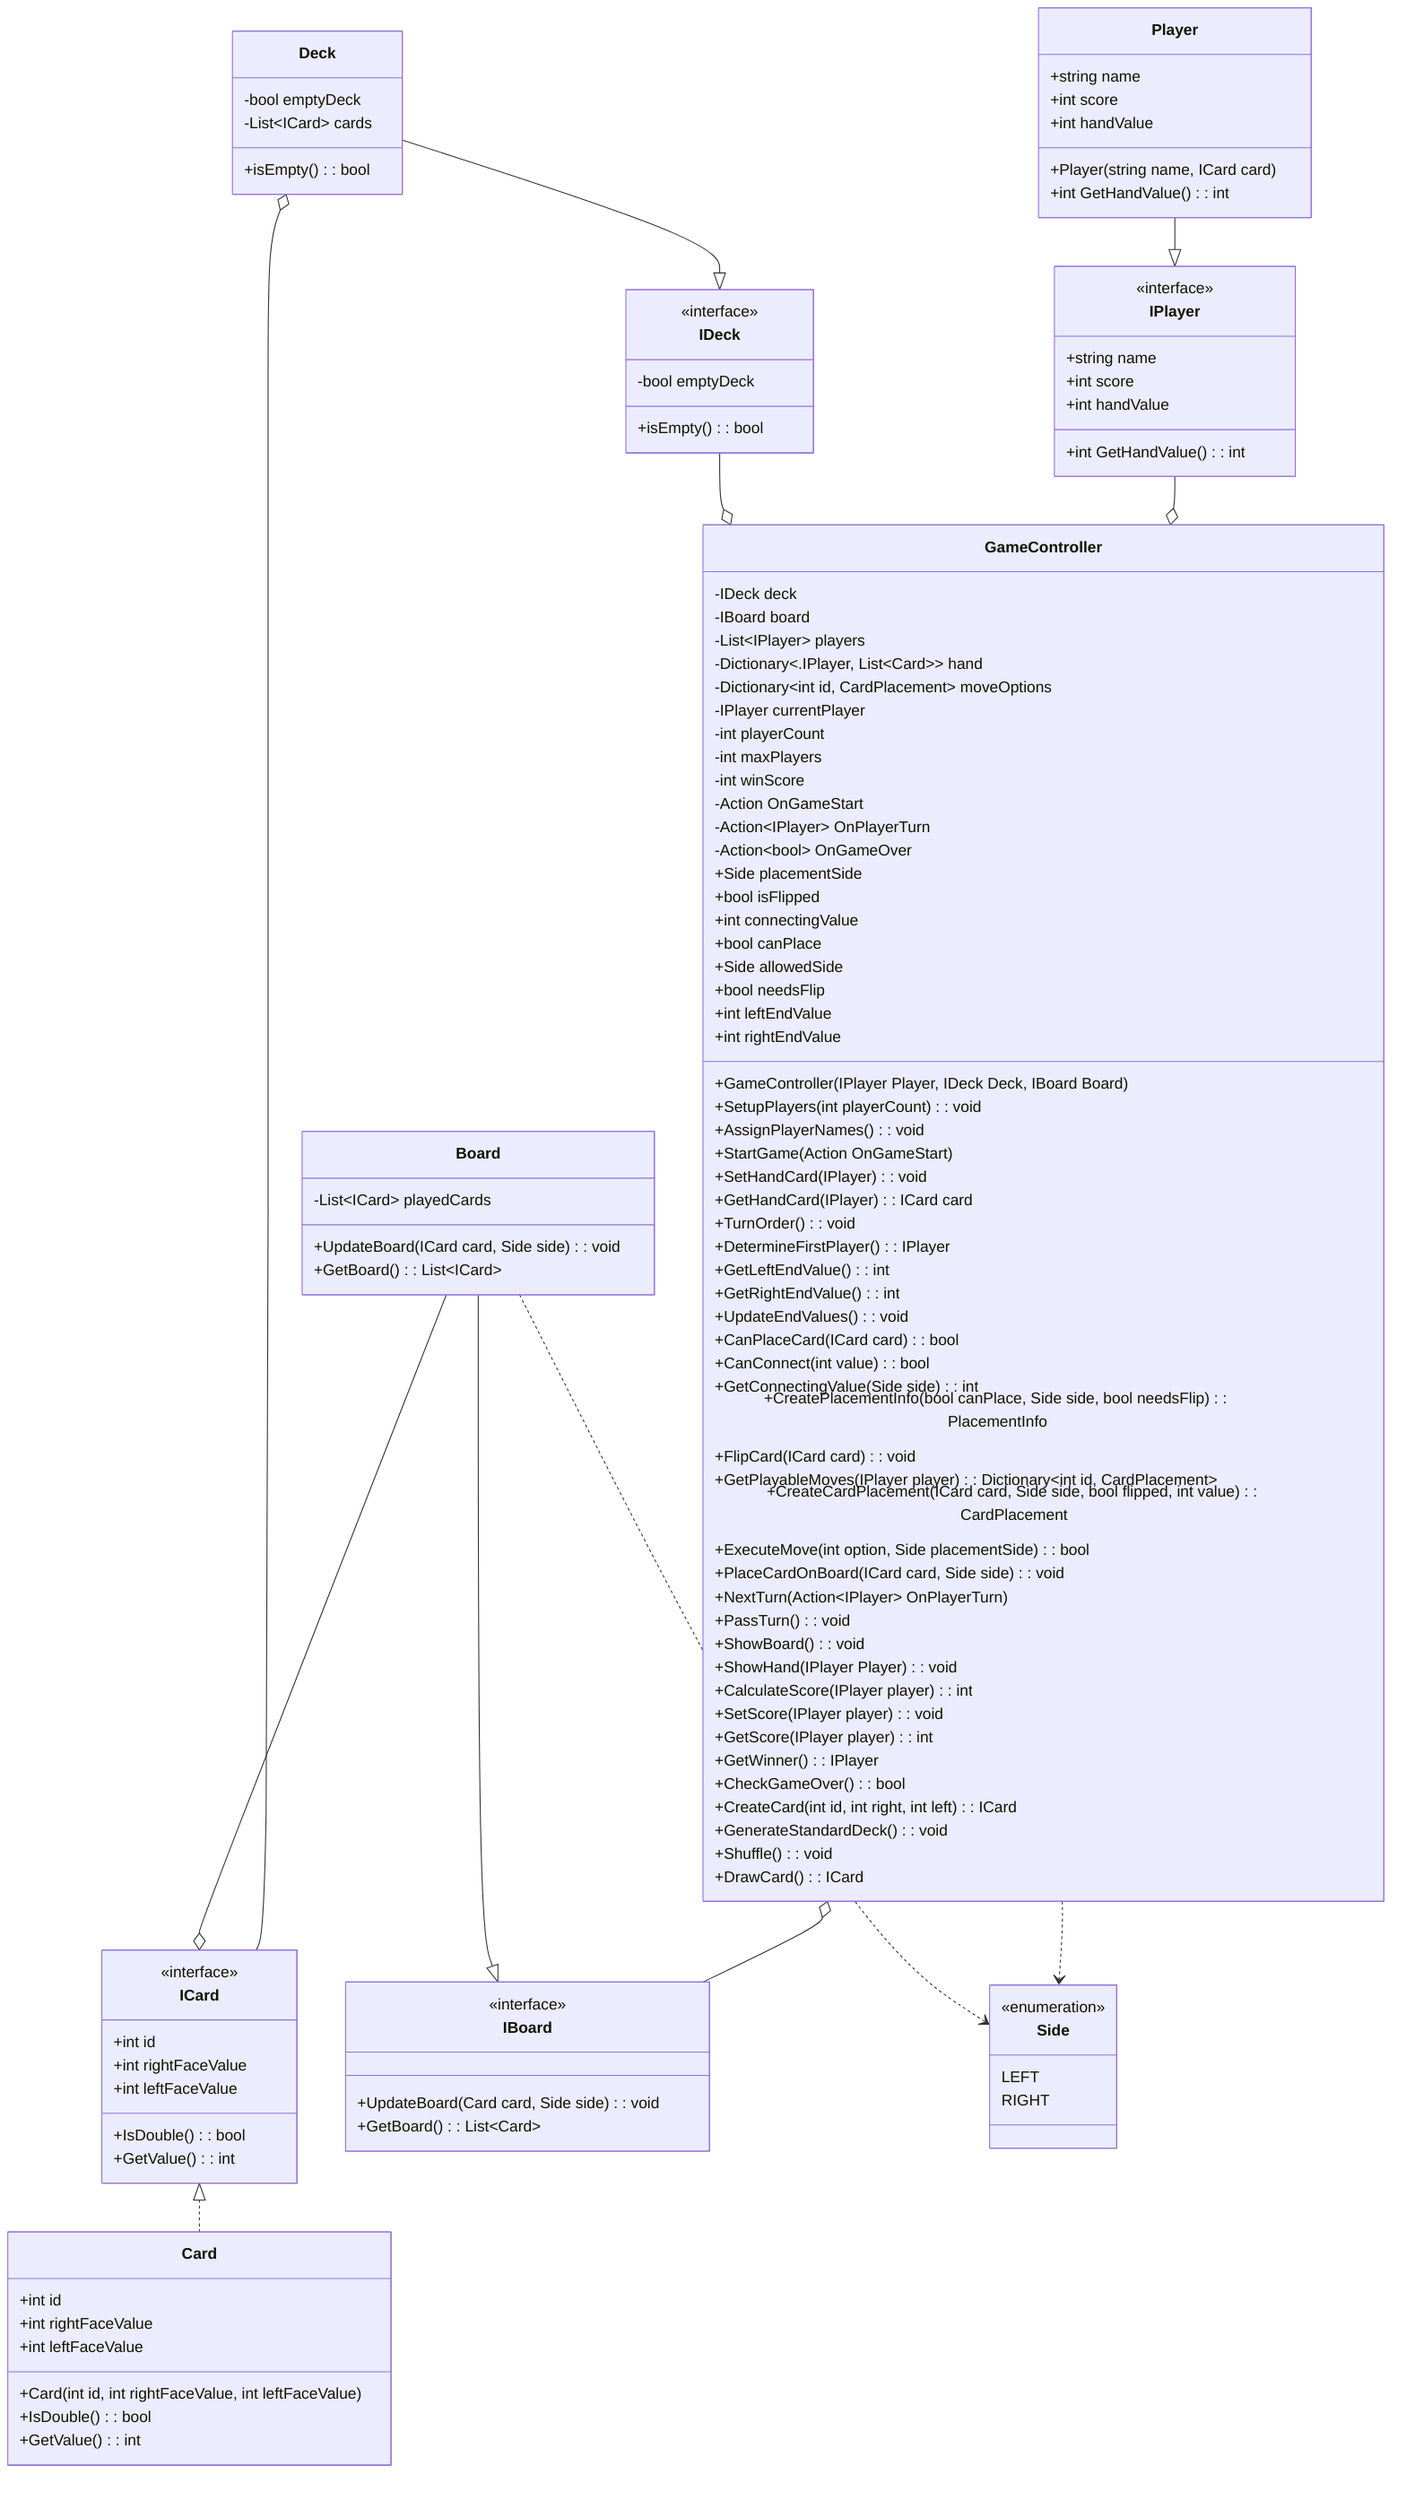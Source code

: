 classDiagram
class IPlayer{
    <<interface>>
    +string name
    +int score
    +int handValue
    +int GetHandValue() : int
}
class Player{
    +string name
    +int score
    +int handValue
    +Player(string name, ICard card)
    +int GetHandValue() : int
}
class ICard{
    <<interface>>
    +int id
    +int rightFaceValue
    +int leftFaceValue 
    +IsDouble() : bool
    +GetValue() : int
}
class IDeck{
    <<interface>>
    -bool emptyDeck
    +isEmpty() : bool
}
class IBoard{
    <<interface>>
    +UpdateBoard(Card card, Side side) : void
    +GetBoard() : List~Card~
}
class Deck{
    -bool emptyDeck
    -List~ICard~ cards
    +isEmpty() : bool
}
class Board{
    -List~ICard~ playedCards
    +UpdateBoard(ICard card, Side side) : void
    +GetBoard() : List~ICard~
}
class Card{
    +int id
    +int rightFaceValue
    +int leftFaceValue   
    +Card(int id, int rightFaceValue, int leftFaceValue) 
    +IsDouble() : bool
    +GetValue() : int
}
class Side{
    <<enumeration>>
    LEFT
    RIGHT
}
class GameController{
    -IDeck deck
    -IBoard board
    -List~IPlayer~ players
    -Dictionary<.IPlayer, List~Card~> hand
    -Dictionary~int id, CardPlacement~ moveOptions
    -IPlayer currentPlayer
    -int playerCount
    -int maxPlayers
    -int winScore
    -Action OnGameStart
    -Action~IPlayer~ OnPlayerTurn
    -Action~bool~ OnGameOver
    +Side placementSide
    +bool isFlipped
    +int connectingValue
    +bool canPlace
    +Side allowedSide
    +bool needsFlip
    +int leftEndValue
    +int rightEndValue
    +GameController(IPlayer Player, IDeck Deck, IBoard Board)
    +SetupPlayers(int playerCount) : void
    +AssignPlayerNames() : void
    +StartGame(Action OnGameStart)
    +SetHandCard(IPlayer): void
    +GetHandCard(IPlayer): ICard card 
    +TurnOrder() : void
    +DetermineFirstPlayer() : IPlayer
    +GetLeftEndValue() : int
    +GetRightEndValue() : int
    +UpdateEndValues() : void
    +CanPlaceCard(ICard card) : bool
    +CanConnect(int value) : bool
    +GetConnectingValue(Side side) : int
    +CreatePlacementInfo(bool canPlace, Side side, bool needsFlip) : PlacementInfo
    +FlipCard(ICard card) : void
    +GetPlayableMoves(IPlayer player) : Dictionary~int id, CardPlacement~
    +CreateCardPlacement(ICard card, Side side, bool flipped, int value) : CardPlacement
    +ExecuteMove(int option, Side placementSide) : bool
    +PlaceCardOnBoard(ICard card, Side side) : void
    +NextTurn(Action~IPlayer~ OnPlayerTurn)
    +PassTurn() : void
    +ShowBoard() : void
    +ShowHand(IPlayer Player): void 
    +CalculateScore(IPlayer player) : int
    +SetScore(IPlayer player) : void
    +GetScore(IPlayer player) : int
    +GetWinner() : IPlayer
    +CheckGameOver() : bool
    +CreateCard(int id, int right, int left) : ICard
    +GenerateStandardDeck() : void
    +Shuffle() : void
    +DrawCard() : ICard
}
IPlayer --o GameController 
IDeck --o GameController
GameController o-- IBoard
Deck --|> IDeck 
Board --|> IBoard 
Player --|> IPlayer 
Deck o-- ICard
Board --o ICard
ICard <|.. Card 
GameController ..> Side
Board ..> Side